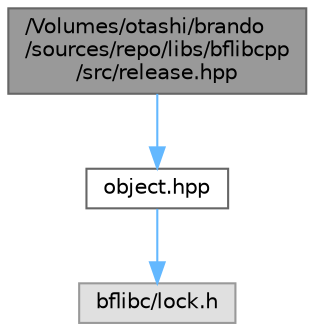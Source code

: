 digraph "/Volumes/otashi/brando/sources/repo/libs/bflibcpp/src/release.hpp"
{
 // LATEX_PDF_SIZE
  bgcolor="transparent";
  edge [fontname=Helvetica,fontsize=10,labelfontname=Helvetica,labelfontsize=10];
  node [fontname=Helvetica,fontsize=10,shape=box,height=0.2,width=0.4];
  Node1 [id="Node000001",label="/Volumes/otashi/brando\l/sources/repo/libs/bflibcpp\l/src/release.hpp",height=0.2,width=0.4,color="gray40", fillcolor="grey60", style="filled", fontcolor="black",tooltip=" "];
  Node1 -> Node2 [id="edge1_Node000001_Node000002",color="steelblue1",style="solid",tooltip=" "];
  Node2 [id="Node000002",label="object.hpp",height=0.2,width=0.4,color="grey40", fillcolor="white", style="filled",URL="$df/de1/object_8hpp.html",tooltip=" "];
  Node2 -> Node3 [id="edge2_Node000002_Node000003",color="steelblue1",style="solid",tooltip=" "];
  Node3 [id="Node000003",label="bflibc/lock.h",height=0.2,width=0.4,color="grey60", fillcolor="#E0E0E0", style="filled",tooltip=" "];
}
